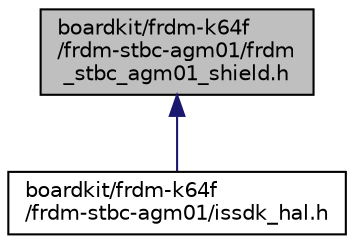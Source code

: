 digraph "boardkit/frdm-k64f/frdm-stbc-agm01/frdm_stbc_agm01_shield.h"
{
  edge [fontname="Helvetica",fontsize="10",labelfontname="Helvetica",labelfontsize="10"];
  node [fontname="Helvetica",fontsize="10",shape=record];
  Node1 [label="boardkit/frdm-k64f\l/frdm-stbc-agm01/frdm\l_stbc_agm01_shield.h",height=0.2,width=0.4,color="black", fillcolor="grey75", style="filled", fontcolor="black"];
  Node1 -> Node2 [dir="back",color="midnightblue",fontsize="10",style="solid",fontname="Helvetica"];
  Node2 [label="boardkit/frdm-k64f\l/frdm-stbc-agm01/issdk_hal.h",height=0.2,width=0.4,color="black", fillcolor="white", style="filled",URL="$frdm-k64f_2frdm-stbc-agm01_2issdk__hal_8h.html"];
}
